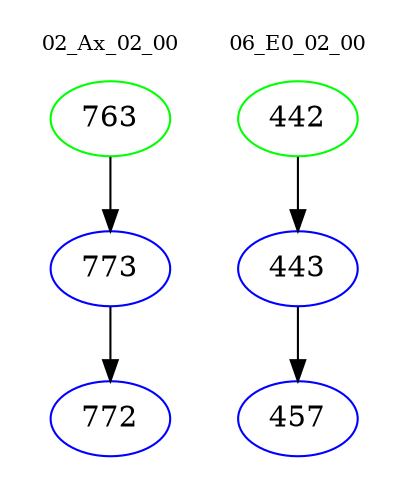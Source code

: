 digraph{
subgraph cluster_0 {
color = white
label = "02_Ax_02_00";
fontsize=10;
T0_763 [label="763", color="green"]
T0_763 -> T0_773 [color="black"]
T0_773 [label="773", color="blue"]
T0_773 -> T0_772 [color="black"]
T0_772 [label="772", color="blue"]
}
subgraph cluster_1 {
color = white
label = "06_E0_02_00";
fontsize=10;
T1_442 [label="442", color="green"]
T1_442 -> T1_443 [color="black"]
T1_443 [label="443", color="blue"]
T1_443 -> T1_457 [color="black"]
T1_457 [label="457", color="blue"]
}
}
